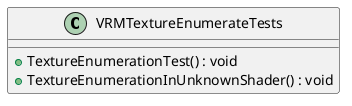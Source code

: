 @startuml
class VRMTextureEnumerateTests {
    + TextureEnumerationTest() : void
    + TextureEnumerationInUnknownShader() : void
}
@enduml
